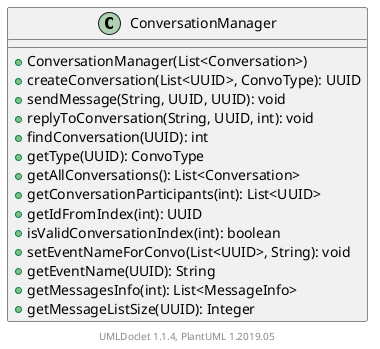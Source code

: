 @startuml

    class ConversationManager [[ConversationManager.html]] {
        +ConversationManager(List<Conversation>)
        +createConversation(List<UUID>, ConvoType): UUID
        +sendMessage(String, UUID, UUID): void
        +replyToConversation(String, UUID, int): void
        +findConversation(UUID): int
        +getType(UUID): ConvoType
        +getAllConversations(): List<Conversation>
        +getConversationParticipants(int): List<UUID>
        +getIdFromIndex(int): UUID
        +isValidConversationIndex(int): boolean
        +setEventNameForConvo(List<UUID>, String): void
        +getEventName(UUID): String
        +getMessagesInfo(int): List<MessageInfo>
        +getMessageListSize(UUID): Integer
    }


    center footer UMLDoclet 1.1.4, PlantUML 1.2019.05
@enduml
